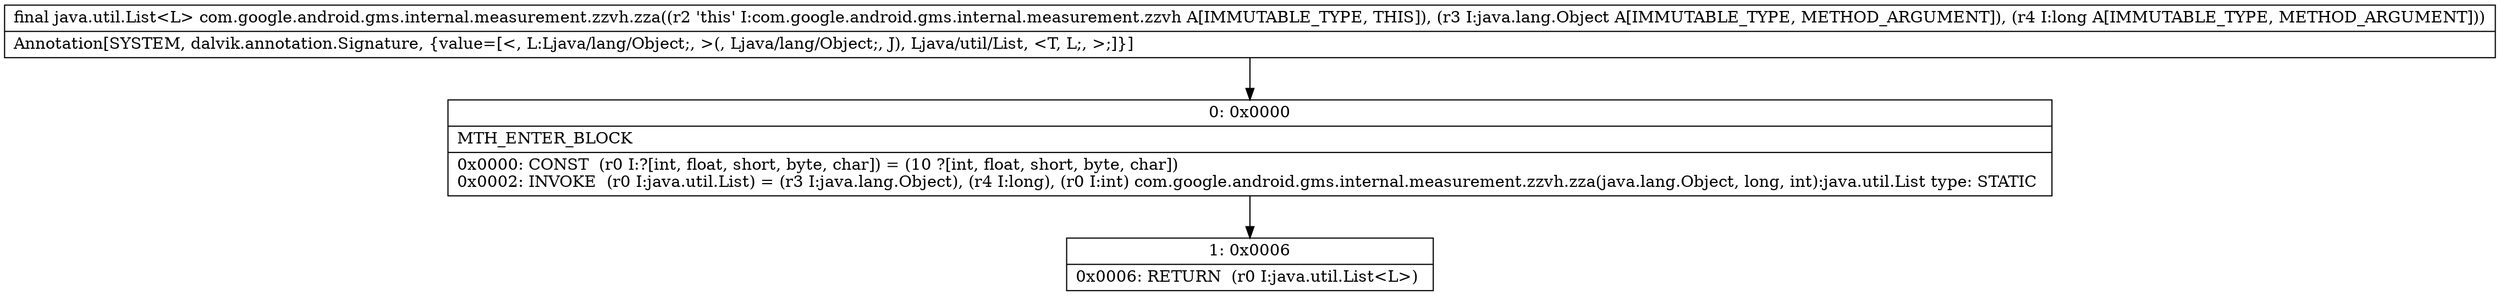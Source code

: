 digraph "CFG forcom.google.android.gms.internal.measurement.zzvh.zza(Ljava\/lang\/Object;J)Ljava\/util\/List;" {
Node_0 [shape=record,label="{0\:\ 0x0000|MTH_ENTER_BLOCK\l|0x0000: CONST  (r0 I:?[int, float, short, byte, char]) = (10 ?[int, float, short, byte, char]) \l0x0002: INVOKE  (r0 I:java.util.List) = (r3 I:java.lang.Object), (r4 I:long), (r0 I:int) com.google.android.gms.internal.measurement.zzvh.zza(java.lang.Object, long, int):java.util.List type: STATIC \l}"];
Node_1 [shape=record,label="{1\:\ 0x0006|0x0006: RETURN  (r0 I:java.util.List\<L\>) \l}"];
MethodNode[shape=record,label="{final java.util.List\<L\> com.google.android.gms.internal.measurement.zzvh.zza((r2 'this' I:com.google.android.gms.internal.measurement.zzvh A[IMMUTABLE_TYPE, THIS]), (r3 I:java.lang.Object A[IMMUTABLE_TYPE, METHOD_ARGUMENT]), (r4 I:long A[IMMUTABLE_TYPE, METHOD_ARGUMENT]))  | Annotation[SYSTEM, dalvik.annotation.Signature, \{value=[\<, L:Ljava\/lang\/Object;, \>(, Ljava\/lang\/Object;, J), Ljava\/util\/List, \<T, L;, \>;]\}]\l}"];
MethodNode -> Node_0;
Node_0 -> Node_1;
}

